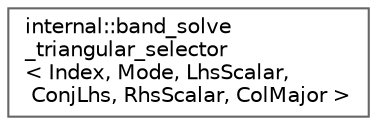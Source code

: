 digraph "类继承关系图"
{
 // LATEX_PDF_SIZE
  bgcolor="transparent";
  edge [fontname=Helvetica,fontsize=10,labelfontname=Helvetica,labelfontsize=10];
  node [fontname=Helvetica,fontsize=10,shape=box,height=0.2,width=0.4];
  rankdir="LR";
  Node0 [id="Node000000",label="internal::band_solve\l_triangular_selector\l\< Index, Mode, LhsScalar,\l ConjLhs, RhsScalar, ColMajor \>",height=0.2,width=0.4,color="grey40", fillcolor="white", style="filled",URL="$structinternal_1_1band__solve__triangular__selector_3_01_index_00_01_mode_00_01_lhs_scalar_00_0137de00cf99d429d0f5d51514cfce90a6.html",tooltip=" "];
}

